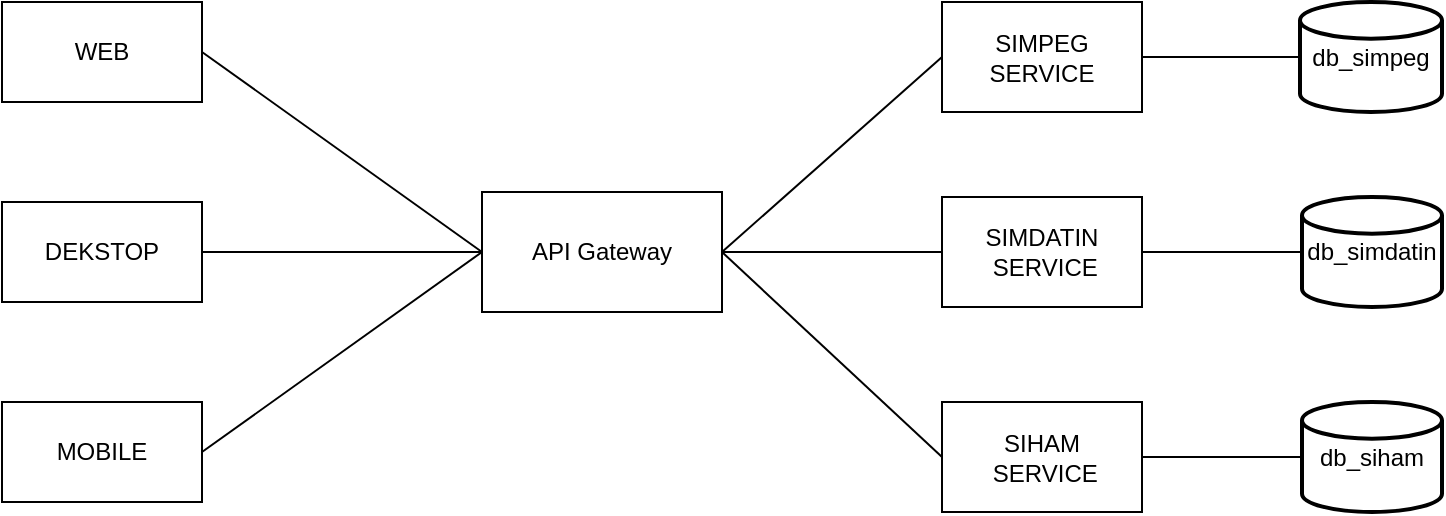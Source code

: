 <mxfile version="27.2.0">
  <diagram name="Page-1" id="NhyPothc8yxsDEsXalK4">
    <mxGraphModel dx="1042" dy="574" grid="0" gridSize="10" guides="1" tooltips="1" connect="1" arrows="1" fold="1" page="1" pageScale="1" pageWidth="1100" pageHeight="850" background="none" math="0" shadow="0" adaptiveColors="none">
      <root>
        <mxCell id="0" />
        <mxCell id="1" parent="0" />
        <mxCell id="FojmKU9Cf3mvvTWfMZ7u-1" value="WEB" style="rounded=0;whiteSpace=wrap;html=1;labelBackgroundColor=none;" parent="1" vertex="1">
          <mxGeometry x="50" y="40" width="100" height="50" as="geometry" />
        </mxCell>
        <mxCell id="FojmKU9Cf3mvvTWfMZ7u-2" value="DEKSTOP" style="rounded=0;whiteSpace=wrap;html=1;labelBackgroundColor=none;" parent="1" vertex="1">
          <mxGeometry x="50" y="140" width="100" height="50" as="geometry" />
        </mxCell>
        <mxCell id="FojmKU9Cf3mvvTWfMZ7u-3" value="MOBILE" style="rounded=0;whiteSpace=wrap;html=1;labelBackgroundColor=none;" parent="1" vertex="1">
          <mxGeometry x="50" y="240" width="100" height="50" as="geometry" />
        </mxCell>
        <mxCell id="FojmKU9Cf3mvvTWfMZ7u-4" value="API Gateway" style="rounded=0;whiteSpace=wrap;html=1;labelBackgroundColor=none;" parent="1" vertex="1">
          <mxGeometry x="290" y="135" width="120" height="60" as="geometry" />
        </mxCell>
        <mxCell id="FojmKU9Cf3mvvTWfMZ7u-6" value="SIMPEG SERVICE" style="rounded=0;whiteSpace=wrap;html=1;labelBackgroundColor=none;" parent="1" vertex="1">
          <mxGeometry x="520" y="40" width="100" height="55" as="geometry" />
        </mxCell>
        <mxCell id="FojmKU9Cf3mvvTWfMZ7u-12" value="" style="endArrow=none;html=1;rounded=0;exitX=1;exitY=0.5;exitDx=0;exitDy=0;entryX=0;entryY=0.5;entryDx=0;entryDy=0;labelBackgroundColor=none;fontColor=default;" parent="1" source="FojmKU9Cf3mvvTWfMZ7u-1" target="FojmKU9Cf3mvvTWfMZ7u-4" edge="1">
          <mxGeometry width="50" height="50" relative="1" as="geometry">
            <mxPoint x="400" y="330" as="sourcePoint" />
            <mxPoint x="450" y="280" as="targetPoint" />
          </mxGeometry>
        </mxCell>
        <mxCell id="FojmKU9Cf3mvvTWfMZ7u-13" value="" style="endArrow=none;html=1;rounded=0;exitX=1;exitY=0.5;exitDx=0;exitDy=0;entryX=0;entryY=0.5;entryDx=0;entryDy=0;labelBackgroundColor=none;fontColor=default;" parent="1" source="FojmKU9Cf3mvvTWfMZ7u-2" target="FojmKU9Cf3mvvTWfMZ7u-4" edge="1">
          <mxGeometry width="50" height="50" relative="1" as="geometry">
            <mxPoint x="160" y="75" as="sourcePoint" />
            <mxPoint x="300" y="175" as="targetPoint" />
          </mxGeometry>
        </mxCell>
        <mxCell id="FojmKU9Cf3mvvTWfMZ7u-14" value="" style="endArrow=none;html=1;rounded=0;exitX=1;exitY=0.5;exitDx=0;exitDy=0;entryX=0;entryY=0.5;entryDx=0;entryDy=0;labelBackgroundColor=none;fontColor=default;" parent="1" source="FojmKU9Cf3mvvTWfMZ7u-3" target="FojmKU9Cf3mvvTWfMZ7u-4" edge="1">
          <mxGeometry width="50" height="50" relative="1" as="geometry">
            <mxPoint x="160" y="175" as="sourcePoint" />
            <mxPoint x="300" y="175" as="targetPoint" />
          </mxGeometry>
        </mxCell>
        <mxCell id="FojmKU9Cf3mvvTWfMZ7u-15" value="" style="endArrow=none;html=1;rounded=0;entryX=0;entryY=0.5;entryDx=0;entryDy=0;exitX=1;exitY=0.5;exitDx=0;exitDy=0;labelBackgroundColor=none;fontColor=default;" parent="1" source="FojmKU9Cf3mvvTWfMZ7u-4" target="FojmKU9Cf3mvvTWfMZ7u-6" edge="1">
          <mxGeometry width="50" height="50" relative="1" as="geometry">
            <mxPoint x="430" y="180" as="sourcePoint" />
            <mxPoint x="300" y="175" as="targetPoint" />
          </mxGeometry>
        </mxCell>
        <mxCell id="FojmKU9Cf3mvvTWfMZ7u-16" value="" style="endArrow=none;html=1;rounded=0;entryX=0;entryY=0.5;entryDx=0;entryDy=0;exitX=1;exitY=0.5;exitDx=0;exitDy=0;labelBackgroundColor=none;fontColor=default;" parent="1" source="FojmKU9Cf3mvvTWfMZ7u-4" target="FojmKU9Cf3mvvTWfMZ7u-19" edge="1">
          <mxGeometry width="50" height="50" relative="1" as="geometry">
            <mxPoint x="420" y="175" as="sourcePoint" />
            <mxPoint x="510" y="220" as="targetPoint" />
          </mxGeometry>
        </mxCell>
        <mxCell id="FojmKU9Cf3mvvTWfMZ7u-17" value="db_simpeg" style="strokeWidth=2;html=1;shape=mxgraph.flowchart.database;whiteSpace=wrap;rounded=0;labelBackgroundColor=none;" parent="1" vertex="1">
          <mxGeometry x="699" y="40" width="71" height="55" as="geometry" />
        </mxCell>
        <mxCell id="FojmKU9Cf3mvvTWfMZ7u-19" value="SIHAM&lt;div&gt;&amp;nbsp;SERVICE&lt;/div&gt;" style="rounded=0;whiteSpace=wrap;html=1;labelBackgroundColor=none;" parent="1" vertex="1">
          <mxGeometry x="520" y="240" width="100" height="55" as="geometry" />
        </mxCell>
        <mxCell id="FojmKU9Cf3mvvTWfMZ7u-20" value="db_siham" style="strokeWidth=2;html=1;shape=mxgraph.flowchart.database;whiteSpace=wrap;rounded=0;labelBackgroundColor=none;" parent="1" vertex="1">
          <mxGeometry x="700" y="240" width="70" height="55" as="geometry" />
        </mxCell>
        <mxCell id="FojmKU9Cf3mvvTWfMZ7u-22" value="" style="endArrow=none;html=1;rounded=0;entryX=0;entryY=0.5;entryDx=0;entryDy=0;exitX=1;exitY=0.5;exitDx=0;exitDy=0;entryPerimeter=0;labelBackgroundColor=none;fontColor=default;" parent="1" source="FojmKU9Cf3mvvTWfMZ7u-6" target="FojmKU9Cf3mvvTWfMZ7u-17" edge="1">
          <mxGeometry width="50" height="50" relative="1" as="geometry">
            <mxPoint x="420" y="175" as="sourcePoint" />
            <mxPoint x="520" y="118" as="targetPoint" />
          </mxGeometry>
        </mxCell>
        <mxCell id="FojmKU9Cf3mvvTWfMZ7u-23" value="" style="endArrow=none;html=1;rounded=0;entryX=0;entryY=0.5;entryDx=0;entryDy=0;exitX=1;exitY=0.5;exitDx=0;exitDy=0;entryPerimeter=0;labelBackgroundColor=none;fontColor=default;" parent="1" source="FojmKU9Cf3mvvTWfMZ7u-19" target="FojmKU9Cf3mvvTWfMZ7u-20" edge="1">
          <mxGeometry width="50" height="50" relative="1" as="geometry">
            <mxPoint x="620" y="118" as="sourcePoint" />
            <mxPoint x="709" y="118" as="targetPoint" />
          </mxGeometry>
        </mxCell>
        <mxCell id="UBH_qTqhZ-R5FcuiifZy-1" value="SIMDATIN&lt;br&gt;&lt;div&gt;&amp;nbsp;SERVICE&lt;/div&gt;" style="rounded=0;whiteSpace=wrap;html=1;labelBackgroundColor=none;" vertex="1" parent="1">
          <mxGeometry x="520" y="137.5" width="100" height="55" as="geometry" />
        </mxCell>
        <mxCell id="UBH_qTqhZ-R5FcuiifZy-2" value="db_simdatin" style="strokeWidth=2;html=1;shape=mxgraph.flowchart.database;whiteSpace=wrap;rounded=0;labelBackgroundColor=none;" vertex="1" parent="1">
          <mxGeometry x="700" y="137.5" width="70" height="55" as="geometry" />
        </mxCell>
        <mxCell id="UBH_qTqhZ-R5FcuiifZy-4" value="" style="endArrow=none;html=1;rounded=0;entryX=0;entryY=0.5;entryDx=0;entryDy=0;exitX=1;exitY=0.5;exitDx=0;exitDy=0;entryPerimeter=0;labelBackgroundColor=none;fontColor=default;" edge="1" parent="1" source="UBH_qTqhZ-R5FcuiifZy-1" target="UBH_qTqhZ-R5FcuiifZy-2">
          <mxGeometry width="50" height="50" relative="1" as="geometry">
            <mxPoint x="630" y="78" as="sourcePoint" />
            <mxPoint x="709" y="78" as="targetPoint" />
          </mxGeometry>
        </mxCell>
        <mxCell id="UBH_qTqhZ-R5FcuiifZy-5" value="" style="endArrow=none;html=1;rounded=0;entryX=0;entryY=0.5;entryDx=0;entryDy=0;exitX=1;exitY=0.5;exitDx=0;exitDy=0;labelBackgroundColor=none;fontColor=default;" edge="1" parent="1" source="FojmKU9Cf3mvvTWfMZ7u-4" target="UBH_qTqhZ-R5FcuiifZy-1">
          <mxGeometry width="50" height="50" relative="1" as="geometry">
            <mxPoint x="430" y="162" as="sourcePoint" />
            <mxPoint x="510" y="162" as="targetPoint" />
          </mxGeometry>
        </mxCell>
      </root>
    </mxGraphModel>
  </diagram>
</mxfile>
